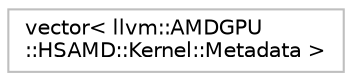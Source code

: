digraph "Graphical Class Hierarchy"
{
 // LATEX_PDF_SIZE
  bgcolor="transparent";
  edge [fontname="Helvetica",fontsize="10",labelfontname="Helvetica",labelfontsize="10"];
  node [fontname="Helvetica",fontsize="10",shape=record];
  rankdir="LR";
  Node0 [label="vector\< llvm::AMDGPU\l::HSAMD::Kernel::Metadata \>",height=0.2,width=0.4,color="grey75",tooltip=" "];
}
